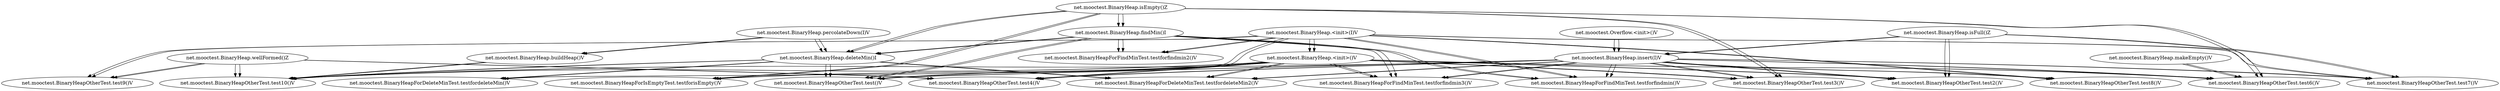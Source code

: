 digraph method {
    "net.mooctest.BinaryHeap.<init>()V" -> "net.mooctest.BinaryHeapForDeleteMinTest.testfordeleteMin2()V";
    "net.mooctest.BinaryHeap.<init>()V" -> "net.mooctest.BinaryHeapForDeleteMinTest.testfordeleteMin2()V";
    "net.mooctest.BinaryHeap.<init>()V" -> "net.mooctest.BinaryHeapForFindMinTest.testforfindmin3()V";
    "net.mooctest.BinaryHeap.<init>()V" -> "net.mooctest.BinaryHeapForFindMinTest.testforfindmin3()V";
    "net.mooctest.BinaryHeap.<init>()V" -> "net.mooctest.BinaryHeapForIsEmptyTest.testforisEmpty()V";
    "net.mooctest.BinaryHeap.<init>()V" -> "net.mooctest.BinaryHeapForIsEmptyTest.testforisEmpty()V";
    "net.mooctest.BinaryHeap.<init>()V" -> "net.mooctest.BinaryHeapOtherTest.test()V";
    "net.mooctest.BinaryHeap.<init>()V" -> "net.mooctest.BinaryHeapOtherTest.test()V";
    "net.mooctest.BinaryHeap.<init>()V" -> "net.mooctest.BinaryHeapOtherTest.test10()V";
    "net.mooctest.BinaryHeap.<init>()V" -> "net.mooctest.BinaryHeapOtherTest.test10()V";
    "net.mooctest.BinaryHeap.<init>()V" -> "net.mooctest.BinaryHeapOtherTest.test2()V";
    "net.mooctest.BinaryHeap.<init>()V" -> "net.mooctest.BinaryHeapOtherTest.test2()V";
    "net.mooctest.BinaryHeap.<init>()V" -> "net.mooctest.BinaryHeapOtherTest.test3()V";
    "net.mooctest.BinaryHeap.<init>()V" -> "net.mooctest.BinaryHeapOtherTest.test3()V";
    "net.mooctest.BinaryHeap.<init>()V" -> "net.mooctest.BinaryHeapOtherTest.test4()V";
    "net.mooctest.BinaryHeap.<init>()V" -> "net.mooctest.BinaryHeapOtherTest.test4()V";
    "net.mooctest.BinaryHeap.<init>()V" -> "net.mooctest.BinaryHeapOtherTest.test6()V";
    "net.mooctest.BinaryHeap.<init>()V" -> "net.mooctest.BinaryHeapOtherTest.test6()V";
    "net.mooctest.BinaryHeap.<init>(I)V" -> "net.mooctest.BinaryHeap.<init>()V";
    "net.mooctest.BinaryHeap.<init>(I)V" -> "net.mooctest.BinaryHeap.<init>()V";
    "net.mooctest.BinaryHeap.<init>(I)V" -> "net.mooctest.BinaryHeapForDeleteMinTest.testfordeleteMin()V";
    "net.mooctest.BinaryHeap.<init>(I)V" -> "net.mooctest.BinaryHeapForDeleteMinTest.testfordeleteMin()V";
    "net.mooctest.BinaryHeap.<init>(I)V" -> "net.mooctest.BinaryHeapForFindMinTest.testforfindmin()V";
    "net.mooctest.BinaryHeap.<init>(I)V" -> "net.mooctest.BinaryHeapForFindMinTest.testforfindmin()V";
    "net.mooctest.BinaryHeap.<init>(I)V" -> "net.mooctest.BinaryHeapForFindMinTest.testforfindmin2()V";
    "net.mooctest.BinaryHeap.<init>(I)V" -> "net.mooctest.BinaryHeapForFindMinTest.testforfindmin2()V";
    "net.mooctest.BinaryHeap.<init>(I)V" -> "net.mooctest.BinaryHeapOtherTest.test7()V";
    "net.mooctest.BinaryHeap.<init>(I)V" -> "net.mooctest.BinaryHeapOtherTest.test7()V";
    "net.mooctest.BinaryHeap.<init>(I)V" -> "net.mooctest.BinaryHeapOtherTest.test8()V";
    "net.mooctest.BinaryHeap.<init>(I)V" -> "net.mooctest.BinaryHeapOtherTest.test8()V";
    "net.mooctest.BinaryHeap.<init>(I)V" -> "net.mooctest.BinaryHeapOtherTest.test9()V";
    "net.mooctest.BinaryHeap.<init>(I)V" -> "net.mooctest.BinaryHeapOtherTest.test9()V";
    "net.mooctest.BinaryHeap.buildHeap()V" -> "net.mooctest.BinaryHeapOtherTest.test10()V";
    "net.mooctest.BinaryHeap.buildHeap()V" -> "net.mooctest.BinaryHeapOtherTest.test10()V";
    "net.mooctest.BinaryHeap.deleteMin()I" -> "net.mooctest.BinaryHeapForDeleteMinTest.testfordeleteMin()V";
    "net.mooctest.BinaryHeap.deleteMin()I" -> "net.mooctest.BinaryHeapForDeleteMinTest.testfordeleteMin()V";
    "net.mooctest.BinaryHeap.deleteMin()I" -> "net.mooctest.BinaryHeapForDeleteMinTest.testfordeleteMin2()V";
    "net.mooctest.BinaryHeap.deleteMin()I" -> "net.mooctest.BinaryHeapForDeleteMinTest.testfordeleteMin2()V";
    "net.mooctest.BinaryHeap.deleteMin()I" -> "net.mooctest.BinaryHeapOtherTest.test()V";
    "net.mooctest.BinaryHeap.deleteMin()I" -> "net.mooctest.BinaryHeapOtherTest.test()V";
    "net.mooctest.BinaryHeap.deleteMin()I" -> "net.mooctest.BinaryHeapOtherTest.test10()V";
    "net.mooctest.BinaryHeap.deleteMin()I" -> "net.mooctest.BinaryHeapOtherTest.test10()V";
    "net.mooctest.BinaryHeap.findMin()I" -> "net.mooctest.BinaryHeap.deleteMin()I";
    "net.mooctest.BinaryHeap.findMin()I" -> "net.mooctest.BinaryHeap.deleteMin()I";
    "net.mooctest.BinaryHeap.findMin()I" -> "net.mooctest.BinaryHeapForFindMinTest.testforfindmin()V";
    "net.mooctest.BinaryHeap.findMin()I" -> "net.mooctest.BinaryHeapForFindMinTest.testforfindmin()V";
    "net.mooctest.BinaryHeap.findMin()I" -> "net.mooctest.BinaryHeapForFindMinTest.testforfindmin2()V";
    "net.mooctest.BinaryHeap.findMin()I" -> "net.mooctest.BinaryHeapForFindMinTest.testforfindmin2()V";
    "net.mooctest.BinaryHeap.findMin()I" -> "net.mooctest.BinaryHeapForFindMinTest.testforfindmin3()V";
    "net.mooctest.BinaryHeap.findMin()I" -> "net.mooctest.BinaryHeapForFindMinTest.testforfindmin3()V";
    "net.mooctest.BinaryHeap.findMin()I" -> "net.mooctest.BinaryHeapOtherTest.test()V";
    "net.mooctest.BinaryHeap.findMin()I" -> "net.mooctest.BinaryHeapOtherTest.test()V";
    "net.mooctest.BinaryHeap.insert(I)V" -> "net.mooctest.BinaryHeapForDeleteMinTest.testfordeleteMin2()V";
    "net.mooctest.BinaryHeap.insert(I)V" -> "net.mooctest.BinaryHeapForDeleteMinTest.testfordeleteMin2()V";
    "net.mooctest.BinaryHeap.insert(I)V" -> "net.mooctest.BinaryHeapForFindMinTest.testforfindmin()V";
    "net.mooctest.BinaryHeap.insert(I)V" -> "net.mooctest.BinaryHeapForFindMinTest.testforfindmin()V";
    "net.mooctest.BinaryHeap.insert(I)V" -> "net.mooctest.BinaryHeapForFindMinTest.testforfindmin3()V";
    "net.mooctest.BinaryHeap.insert(I)V" -> "net.mooctest.BinaryHeapForFindMinTest.testforfindmin3()V";
    "net.mooctest.BinaryHeap.insert(I)V" -> "net.mooctest.BinaryHeapOtherTest.test()V";
    "net.mooctest.BinaryHeap.insert(I)V" -> "net.mooctest.BinaryHeapOtherTest.test()V";
    "net.mooctest.BinaryHeap.insert(I)V" -> "net.mooctest.BinaryHeapOtherTest.test10()V";
    "net.mooctest.BinaryHeap.insert(I)V" -> "net.mooctest.BinaryHeapOtherTest.test10()V";
    "net.mooctest.BinaryHeap.insert(I)V" -> "net.mooctest.BinaryHeapOtherTest.test2()V";
    "net.mooctest.BinaryHeap.insert(I)V" -> "net.mooctest.BinaryHeapOtherTest.test2()V";
    "net.mooctest.BinaryHeap.insert(I)V" -> "net.mooctest.BinaryHeapOtherTest.test3()V";
    "net.mooctest.BinaryHeap.insert(I)V" -> "net.mooctest.BinaryHeapOtherTest.test3()V";
    "net.mooctest.BinaryHeap.insert(I)V" -> "net.mooctest.BinaryHeapOtherTest.test4()V";
    "net.mooctest.BinaryHeap.insert(I)V" -> "net.mooctest.BinaryHeapOtherTest.test4()V";
    "net.mooctest.BinaryHeap.insert(I)V" -> "net.mooctest.BinaryHeapOtherTest.test6()V";
    "net.mooctest.BinaryHeap.insert(I)V" -> "net.mooctest.BinaryHeapOtherTest.test6()V";
    "net.mooctest.BinaryHeap.insert(I)V" -> "net.mooctest.BinaryHeapOtherTest.test7()V";
    "net.mooctest.BinaryHeap.insert(I)V" -> "net.mooctest.BinaryHeapOtherTest.test7()V";
    "net.mooctest.BinaryHeap.insert(I)V" -> "net.mooctest.BinaryHeapOtherTest.test8()V";
    "net.mooctest.BinaryHeap.insert(I)V" -> "net.mooctest.BinaryHeapOtherTest.test8()V";
    "net.mooctest.BinaryHeap.isEmpty()Z" -> "net.mooctest.BinaryHeap.deleteMin()I";
    "net.mooctest.BinaryHeap.isEmpty()Z" -> "net.mooctest.BinaryHeap.deleteMin()I";
    "net.mooctest.BinaryHeap.isEmpty()Z" -> "net.mooctest.BinaryHeap.findMin()I";
    "net.mooctest.BinaryHeap.isEmpty()Z" -> "net.mooctest.BinaryHeap.findMin()I";
    "net.mooctest.BinaryHeap.isEmpty()Z" -> "net.mooctest.BinaryHeapForIsEmptyTest.testforisEmpty()V";
    "net.mooctest.BinaryHeap.isEmpty()Z" -> "net.mooctest.BinaryHeapForIsEmptyTest.testforisEmpty()V";
    "net.mooctest.BinaryHeap.isEmpty()Z" -> "net.mooctest.BinaryHeapOtherTest.test3()V";
    "net.mooctest.BinaryHeap.isEmpty()Z" -> "net.mooctest.BinaryHeapOtherTest.test3()V";
    "net.mooctest.BinaryHeap.isEmpty()Z" -> "net.mooctest.BinaryHeapOtherTest.test6()V";
    "net.mooctest.BinaryHeap.isEmpty()Z" -> "net.mooctest.BinaryHeapOtherTest.test6()V";
    "net.mooctest.BinaryHeap.isFull()Z" -> "net.mooctest.BinaryHeap.insert(I)V";
    "net.mooctest.BinaryHeap.isFull()Z" -> "net.mooctest.BinaryHeap.insert(I)V";
    "net.mooctest.BinaryHeap.isFull()Z" -> "net.mooctest.BinaryHeapOtherTest.test2()V";
    "net.mooctest.BinaryHeap.isFull()Z" -> "net.mooctest.BinaryHeapOtherTest.test2()V";
    "net.mooctest.BinaryHeap.isFull()Z" -> "net.mooctest.BinaryHeapOtherTest.test7()V";
    "net.mooctest.BinaryHeap.isFull()Z" -> "net.mooctest.BinaryHeapOtherTest.test7()V";
    "net.mooctest.BinaryHeap.makeEmpty()V" -> "net.mooctest.BinaryHeapOtherTest.test6()V";
    "net.mooctest.BinaryHeap.makeEmpty()V" -> "net.mooctest.BinaryHeapOtherTest.test6()V";
    "net.mooctest.BinaryHeap.percolateDown(I)V" -> "net.mooctest.BinaryHeap.buildHeap()V";
    "net.mooctest.BinaryHeap.percolateDown(I)V" -> "net.mooctest.BinaryHeap.buildHeap()V";
    "net.mooctest.BinaryHeap.percolateDown(I)V" -> "net.mooctest.BinaryHeap.deleteMin()I";
    "net.mooctest.BinaryHeap.percolateDown(I)V" -> "net.mooctest.BinaryHeap.deleteMin()I";
    "net.mooctest.BinaryHeap.wellFormed()Z" -> "net.mooctest.BinaryHeapOtherTest.test10()V";
    "net.mooctest.BinaryHeap.wellFormed()Z" -> "net.mooctest.BinaryHeapOtherTest.test10()V";
    "net.mooctest.BinaryHeap.wellFormed()Z" -> "net.mooctest.BinaryHeapOtherTest.test4()V";
    "net.mooctest.BinaryHeap.wellFormed()Z" -> "net.mooctest.BinaryHeapOtherTest.test4()V";
    "net.mooctest.BinaryHeap.wellFormed()Z" -> "net.mooctest.BinaryHeapOtherTest.test9()V";
    "net.mooctest.BinaryHeap.wellFormed()Z" -> "net.mooctest.BinaryHeapOtherTest.test9()V";
    "net.mooctest.Overflow.<init>()V" -> "net.mooctest.BinaryHeap.insert(I)V";
    "net.mooctest.Overflow.<init>()V" -> "net.mooctest.BinaryHeap.insert(I)V";
}
